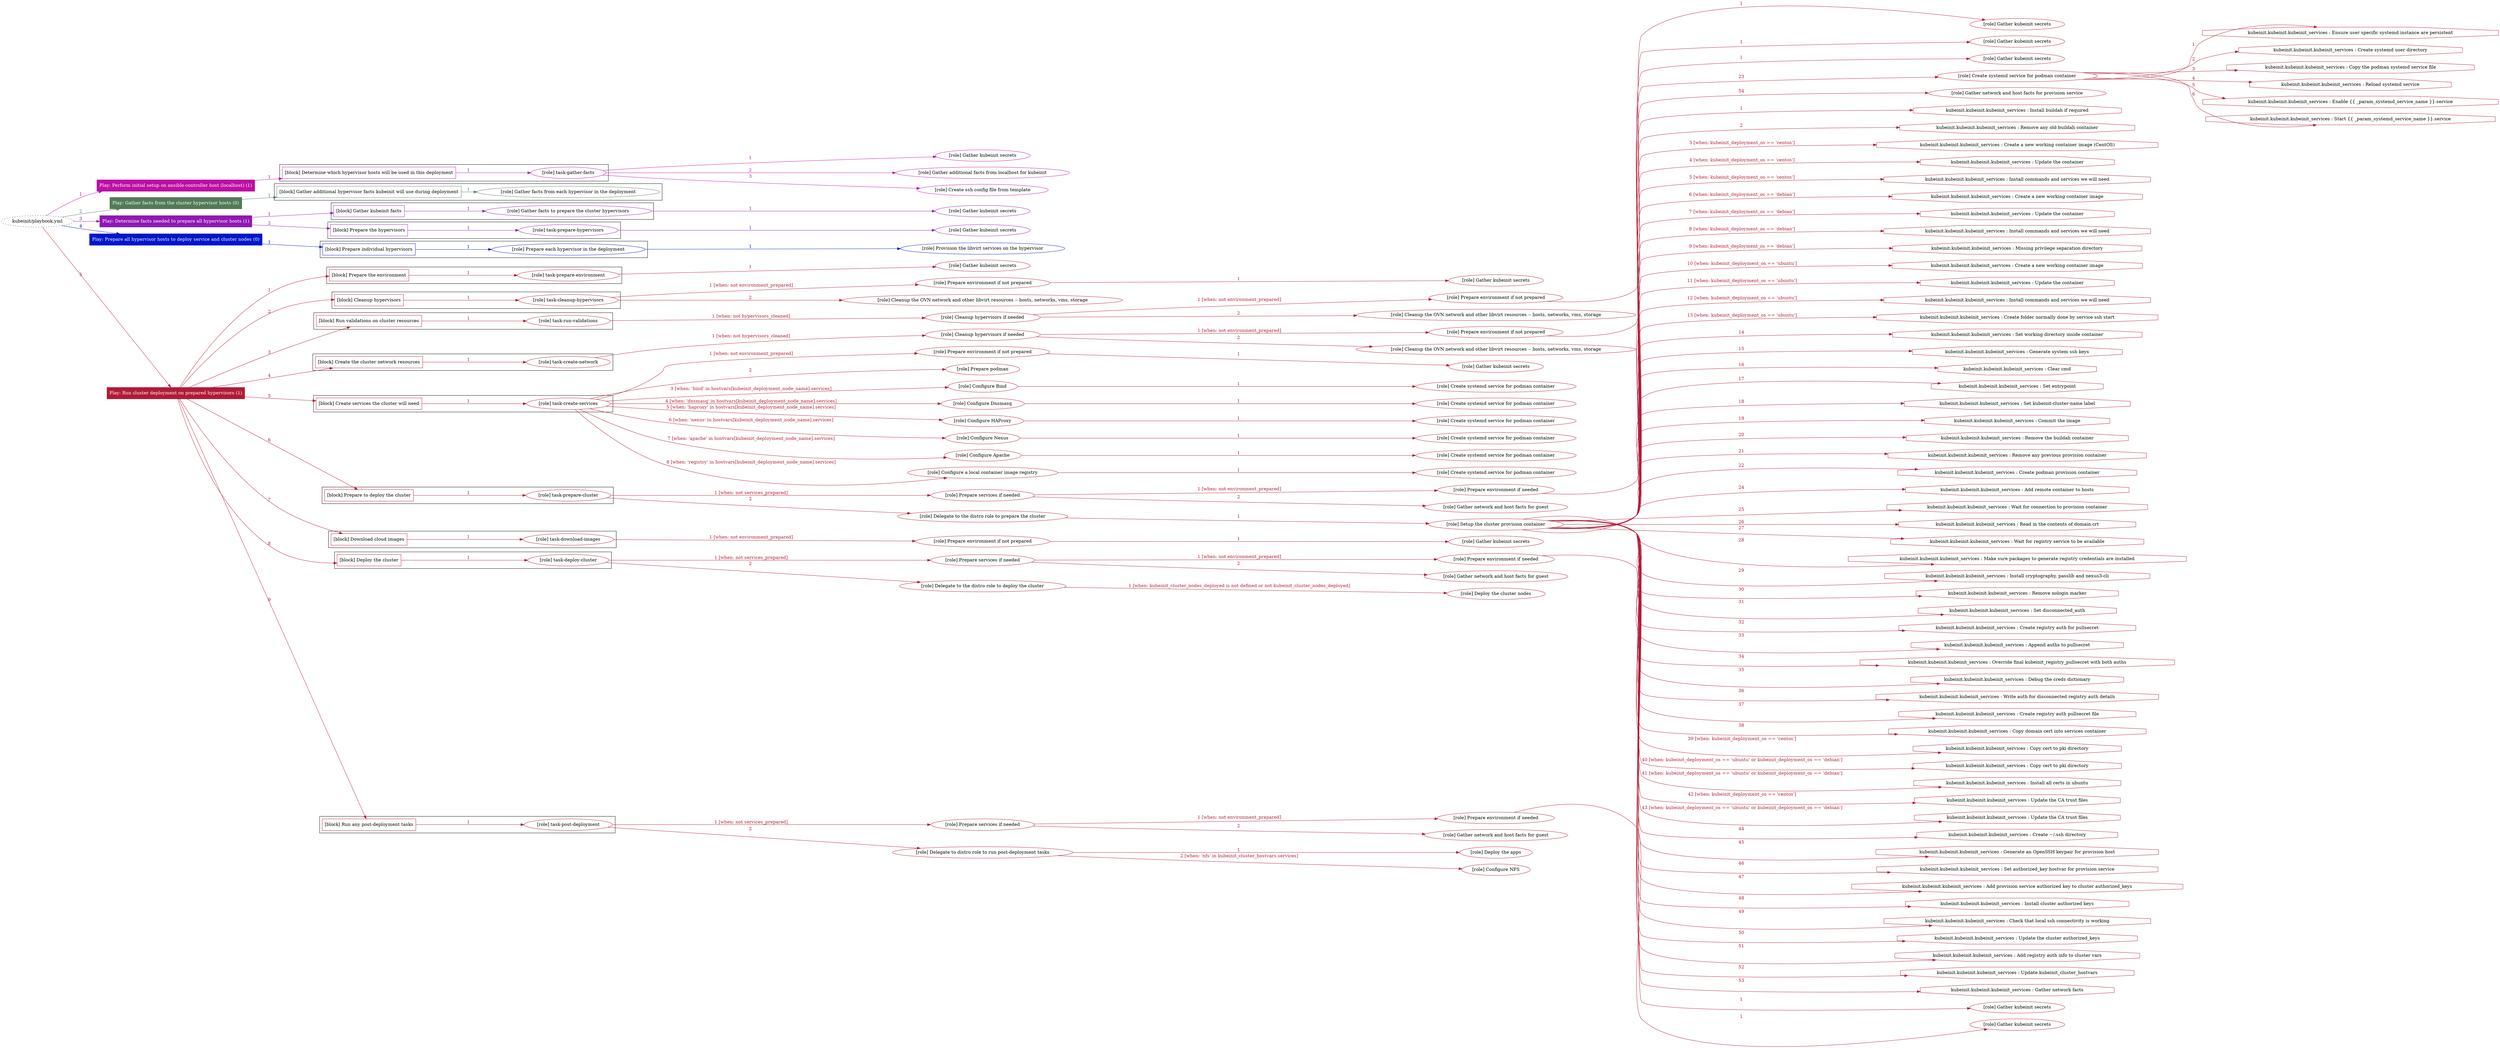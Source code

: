 digraph {
	graph [concentrate=true ordering=in rankdir=LR ratio=fill]
	edge [esep=5 sep=10]
	"kubeinit/playbook.yml" [URL="/home/runner/work/kubeinit/kubeinit/kubeinit/playbook.yml" id=playbook_fe0b80a5 style=dotted]
	play_1ae09f76 [label="Play: Perform initial setup on ansible-controller host (localhost) (1)" URL="/home/runner/work/kubeinit/kubeinit/kubeinit/playbook.yml" color="#bd0fa4" fontcolor="#ffffff" id=play_1ae09f76 shape=box style=filled tooltip=localhost]
	"kubeinit/playbook.yml" -> play_1ae09f76 [label="1 " color="#bd0fa4" fontcolor="#bd0fa4" id=edge_8a560252 labeltooltip="1 " tooltip="1 "]
	subgraph "Gather kubeinit secrets" {
		role_2b20a130 [label="[role] Gather kubeinit secrets" URL="/home/runner/.ansible/collections/ansible_collections/kubeinit/kubeinit/roles/kubeinit_prepare/tasks/build_hypervisors_group.yml" color="#bd0fa4" id=role_2b20a130 tooltip="Gather kubeinit secrets"]
	}
	subgraph "Gather additional facts from localhost for kubeinit" {
		role_f285223f [label="[role] Gather additional facts from localhost for kubeinit" URL="/home/runner/.ansible/collections/ansible_collections/kubeinit/kubeinit/roles/kubeinit_prepare/tasks/build_hypervisors_group.yml" color="#bd0fa4" id=role_f285223f tooltip="Gather additional facts from localhost for kubeinit"]
	}
	subgraph "Create ssh config file from template" {
		role_db85d2b5 [label="[role] Create ssh config file from template" URL="/home/runner/.ansible/collections/ansible_collections/kubeinit/kubeinit/roles/kubeinit_prepare/tasks/build_hypervisors_group.yml" color="#bd0fa4" id=role_db85d2b5 tooltip="Create ssh config file from template"]
	}
	subgraph "task-gather-facts" {
		role_eb6083ff [label="[role] task-gather-facts" URL="/home/runner/work/kubeinit/kubeinit/kubeinit/playbook.yml" color="#bd0fa4" id=role_eb6083ff tooltip="task-gather-facts"]
		role_eb6083ff -> role_2b20a130 [label="1 " color="#bd0fa4" fontcolor="#bd0fa4" id=edge_3d226538 labeltooltip="1 " tooltip="1 "]
		role_eb6083ff -> role_f285223f [label="2 " color="#bd0fa4" fontcolor="#bd0fa4" id=edge_26528eae labeltooltip="2 " tooltip="2 "]
		role_eb6083ff -> role_db85d2b5 [label="3 " color="#bd0fa4" fontcolor="#bd0fa4" id=edge_5e81945a labeltooltip="3 " tooltip="3 "]
	}
	subgraph "Play: Perform initial setup on ansible-controller host (localhost) (1)" {
		play_1ae09f76 -> block_9ebdee43 [label=1 color="#bd0fa4" fontcolor="#bd0fa4" id=edge_26e3d6cd labeltooltip=1 tooltip=1]
		subgraph cluster_block_9ebdee43 {
			block_9ebdee43 [label="[block] Determine which hypervisor hosts will be used in this deployment" URL="/home/runner/work/kubeinit/kubeinit/kubeinit/playbook.yml" color="#bd0fa4" id=block_9ebdee43 labeltooltip="Determine which hypervisor hosts will be used in this deployment" shape=box tooltip="Determine which hypervisor hosts will be used in this deployment"]
			block_9ebdee43 -> role_eb6083ff [label="1 " color="#bd0fa4" fontcolor="#bd0fa4" id=edge_ec672f53 labeltooltip="1 " tooltip="1 "]
		}
	}
	play_9b2a5897 [label="Play: Gather facts from the cluster hypervisor hosts (0)" URL="/home/runner/work/kubeinit/kubeinit/kubeinit/playbook.yml" color="#517b56" fontcolor="#ffffff" id=play_9b2a5897 shape=box style=filled tooltip="Play: Gather facts from the cluster hypervisor hosts (0)"]
	"kubeinit/playbook.yml" -> play_9b2a5897 [label="2 " color="#517b56" fontcolor="#517b56" id=edge_2fcb02be labeltooltip="2 " tooltip="2 "]
	subgraph "Gather facts from each hypervisor in the deployment" {
		role_5be4c7de [label="[role] Gather facts from each hypervisor in the deployment" URL="/home/runner/work/kubeinit/kubeinit/kubeinit/playbook.yml" color="#517b56" id=role_5be4c7de tooltip="Gather facts from each hypervisor in the deployment"]
	}
	subgraph "Play: Gather facts from the cluster hypervisor hosts (0)" {
		play_9b2a5897 -> block_954a3ab2 [label=1 color="#517b56" fontcolor="#517b56" id=edge_c79394cb labeltooltip=1 tooltip=1]
		subgraph cluster_block_954a3ab2 {
			block_954a3ab2 [label="[block] Gather additional hypervisor facts kubeinit will use during deployment" URL="/home/runner/work/kubeinit/kubeinit/kubeinit/playbook.yml" color="#517b56" id=block_954a3ab2 labeltooltip="Gather additional hypervisor facts kubeinit will use during deployment" shape=box tooltip="Gather additional hypervisor facts kubeinit will use during deployment"]
			block_954a3ab2 -> role_5be4c7de [label="1 " color="#517b56" fontcolor="#517b56" id=edge_b9e7279b labeltooltip="1 " tooltip="1 "]
		}
	}
	play_c64e85ef [label="Play: Determine facts needed to prepare all hypervisor hosts (1)" URL="/home/runner/work/kubeinit/kubeinit/kubeinit/playbook.yml" color="#9018b4" fontcolor="#ffffff" id=play_c64e85ef shape=box style=filled tooltip=localhost]
	"kubeinit/playbook.yml" -> play_c64e85ef [label="3 " color="#9018b4" fontcolor="#9018b4" id=edge_fa66c18a labeltooltip="3 " tooltip="3 "]
	subgraph "Gather kubeinit secrets" {
		role_e16860a9 [label="[role] Gather kubeinit secrets" URL="/home/runner/.ansible/collections/ansible_collections/kubeinit/kubeinit/roles/kubeinit_prepare/tasks/gather_kubeinit_facts.yml" color="#9018b4" id=role_e16860a9 tooltip="Gather kubeinit secrets"]
	}
	subgraph "Gather facts to prepare the cluster hypervisors" {
		role_32c31b19 [label="[role] Gather facts to prepare the cluster hypervisors" URL="/home/runner/work/kubeinit/kubeinit/kubeinit/playbook.yml" color="#9018b4" id=role_32c31b19 tooltip="Gather facts to prepare the cluster hypervisors"]
		role_32c31b19 -> role_e16860a9 [label="1 " color="#9018b4" fontcolor="#9018b4" id=edge_efae6956 labeltooltip="1 " tooltip="1 "]
	}
	subgraph "Gather kubeinit secrets" {
		role_a71957e3 [label="[role] Gather kubeinit secrets" URL="/home/runner/.ansible/collections/ansible_collections/kubeinit/kubeinit/roles/kubeinit_prepare/tasks/gather_kubeinit_facts.yml" color="#9018b4" id=role_a71957e3 tooltip="Gather kubeinit secrets"]
	}
	subgraph "task-prepare-hypervisors" {
		role_8073f04b [label="[role] task-prepare-hypervisors" URL="/home/runner/work/kubeinit/kubeinit/kubeinit/playbook.yml" color="#9018b4" id=role_8073f04b tooltip="task-prepare-hypervisors"]
		role_8073f04b -> role_a71957e3 [label="1 " color="#9018b4" fontcolor="#9018b4" id=edge_0bc5440c labeltooltip="1 " tooltip="1 "]
	}
	subgraph "Play: Determine facts needed to prepare all hypervisor hosts (1)" {
		play_c64e85ef -> block_ed3dd6f7 [label=1 color="#9018b4" fontcolor="#9018b4" id=edge_38011392 labeltooltip=1 tooltip=1]
		subgraph cluster_block_ed3dd6f7 {
			block_ed3dd6f7 [label="[block] Gather kubeinit facts" URL="/home/runner/work/kubeinit/kubeinit/kubeinit/playbook.yml" color="#9018b4" id=block_ed3dd6f7 labeltooltip="Gather kubeinit facts" shape=box tooltip="Gather kubeinit facts"]
			block_ed3dd6f7 -> role_32c31b19 [label="1 " color="#9018b4" fontcolor="#9018b4" id=edge_aa70a881 labeltooltip="1 " tooltip="1 "]
		}
		play_c64e85ef -> block_bb1f038b [label=2 color="#9018b4" fontcolor="#9018b4" id=edge_37263736 labeltooltip=2 tooltip=2]
		subgraph cluster_block_bb1f038b {
			block_bb1f038b [label="[block] Prepare the hypervisors" URL="/home/runner/work/kubeinit/kubeinit/kubeinit/playbook.yml" color="#9018b4" id=block_bb1f038b labeltooltip="Prepare the hypervisors" shape=box tooltip="Prepare the hypervisors"]
			block_bb1f038b -> role_8073f04b [label="1 " color="#9018b4" fontcolor="#9018b4" id=edge_b10720b9 labeltooltip="1 " tooltip="1 "]
		}
	}
	play_a1cb02c9 [label="Play: Prepare all hypervisor hosts to deploy service and cluster nodes (0)" URL="/home/runner/work/kubeinit/kubeinit/kubeinit/playbook.yml" color="#0116cb" fontcolor="#ffffff" id=play_a1cb02c9 shape=box style=filled tooltip="Play: Prepare all hypervisor hosts to deploy service and cluster nodes (0)"]
	"kubeinit/playbook.yml" -> play_a1cb02c9 [label="4 " color="#0116cb" fontcolor="#0116cb" id=edge_4f0259a7 labeltooltip="4 " tooltip="4 "]
	subgraph "Provision the libvirt services on the hypervisor" {
		role_7df79884 [label="[role] Provision the libvirt services on the hypervisor" URL="/home/runner/.ansible/collections/ansible_collections/kubeinit/kubeinit/roles/kubeinit_prepare/tasks/prepare_hypervisor.yml" color="#0116cb" id=role_7df79884 tooltip="Provision the libvirt services on the hypervisor"]
	}
	subgraph "Prepare each hypervisor in the deployment" {
		role_a086b8ab [label="[role] Prepare each hypervisor in the deployment" URL="/home/runner/work/kubeinit/kubeinit/kubeinit/playbook.yml" color="#0116cb" id=role_a086b8ab tooltip="Prepare each hypervisor in the deployment"]
		role_a086b8ab -> role_7df79884 [label="1 " color="#0116cb" fontcolor="#0116cb" id=edge_f1c2308c labeltooltip="1 " tooltip="1 "]
	}
	subgraph "Play: Prepare all hypervisor hosts to deploy service and cluster nodes (0)" {
		play_a1cb02c9 -> block_44186632 [label=1 color="#0116cb" fontcolor="#0116cb" id=edge_bcb7d686 labeltooltip=1 tooltip=1]
		subgraph cluster_block_44186632 {
			block_44186632 [label="[block] Prepare individual hypervisors" URL="/home/runner/work/kubeinit/kubeinit/kubeinit/playbook.yml" color="#0116cb" id=block_44186632 labeltooltip="Prepare individual hypervisors" shape=box tooltip="Prepare individual hypervisors"]
			block_44186632 -> role_a086b8ab [label="1 " color="#0116cb" fontcolor="#0116cb" id=edge_add13d12 labeltooltip="1 " tooltip="1 "]
		}
	}
	play_8e6d1418 [label="Play: Run cluster deployment on prepared hypervisors (1)" URL="/home/runner/work/kubeinit/kubeinit/kubeinit/playbook.yml" color="#b11b36" fontcolor="#ffffff" id=play_8e6d1418 shape=box style=filled tooltip=localhost]
	"kubeinit/playbook.yml" -> play_8e6d1418 [label="5 " color="#b11b36" fontcolor="#b11b36" id=edge_b9650063 labeltooltip="5 " tooltip="5 "]
	subgraph "Gather kubeinit secrets" {
		role_f7e85c67 [label="[role] Gather kubeinit secrets" URL="/home/runner/.ansible/collections/ansible_collections/kubeinit/kubeinit/roles/kubeinit_prepare/tasks/gather_kubeinit_facts.yml" color="#b11b36" id=role_f7e85c67 tooltip="Gather kubeinit secrets"]
	}
	subgraph "task-prepare-environment" {
		role_0567c8c8 [label="[role] task-prepare-environment" URL="/home/runner/work/kubeinit/kubeinit/kubeinit/playbook.yml" color="#b11b36" id=role_0567c8c8 tooltip="task-prepare-environment"]
		role_0567c8c8 -> role_f7e85c67 [label="1 " color="#b11b36" fontcolor="#b11b36" id=edge_ee994e7a labeltooltip="1 " tooltip="1 "]
	}
	subgraph "Gather kubeinit secrets" {
		role_261ec949 [label="[role] Gather kubeinit secrets" URL="/home/runner/.ansible/collections/ansible_collections/kubeinit/kubeinit/roles/kubeinit_prepare/tasks/gather_kubeinit_facts.yml" color="#b11b36" id=role_261ec949 tooltip="Gather kubeinit secrets"]
	}
	subgraph "Prepare environment if not prepared" {
		role_731e6a60 [label="[role] Prepare environment if not prepared" URL="/home/runner/.ansible/collections/ansible_collections/kubeinit/kubeinit/roles/kubeinit_prepare/tasks/cleanup_hypervisors.yml" color="#b11b36" id=role_731e6a60 tooltip="Prepare environment if not prepared"]
		role_731e6a60 -> role_261ec949 [label="1 " color="#b11b36" fontcolor="#b11b36" id=edge_9ccd0cc1 labeltooltip="1 " tooltip="1 "]
	}
	subgraph "Cleanup the OVN network and other libvirt resources -- hosts, networks, vms, storage" {
		role_afd0943c [label="[role] Cleanup the OVN network and other libvirt resources -- hosts, networks, vms, storage" URL="/home/runner/.ansible/collections/ansible_collections/kubeinit/kubeinit/roles/kubeinit_prepare/tasks/cleanup_hypervisors.yml" color="#b11b36" id=role_afd0943c tooltip="Cleanup the OVN network and other libvirt resources -- hosts, networks, vms, storage"]
	}
	subgraph "task-cleanup-hypervisors" {
		role_f7bfc0f7 [label="[role] task-cleanup-hypervisors" URL="/home/runner/work/kubeinit/kubeinit/kubeinit/playbook.yml" color="#b11b36" id=role_f7bfc0f7 tooltip="task-cleanup-hypervisors"]
		role_f7bfc0f7 -> role_731e6a60 [label="1 [when: not environment_prepared]" color="#b11b36" fontcolor="#b11b36" id=edge_4569af40 labeltooltip="1 [when: not environment_prepared]" tooltip="1 [when: not environment_prepared]"]
		role_f7bfc0f7 -> role_afd0943c [label="2 " color="#b11b36" fontcolor="#b11b36" id=edge_a187aaa4 labeltooltip="2 " tooltip="2 "]
	}
	subgraph "Gather kubeinit secrets" {
		role_902ea554 [label="[role] Gather kubeinit secrets" URL="/home/runner/.ansible/collections/ansible_collections/kubeinit/kubeinit/roles/kubeinit_prepare/tasks/gather_kubeinit_facts.yml" color="#b11b36" id=role_902ea554 tooltip="Gather kubeinit secrets"]
	}
	subgraph "Prepare environment if not prepared" {
		role_ecd9634d [label="[role] Prepare environment if not prepared" URL="/home/runner/.ansible/collections/ansible_collections/kubeinit/kubeinit/roles/kubeinit_prepare/tasks/cleanup_hypervisors.yml" color="#b11b36" id=role_ecd9634d tooltip="Prepare environment if not prepared"]
		role_ecd9634d -> role_902ea554 [label="1 " color="#b11b36" fontcolor="#b11b36" id=edge_7e062305 labeltooltip="1 " tooltip="1 "]
	}
	subgraph "Cleanup the OVN network and other libvirt resources -- hosts, networks, vms, storage" {
		role_754aca78 [label="[role] Cleanup the OVN network and other libvirt resources -- hosts, networks, vms, storage" URL="/home/runner/.ansible/collections/ansible_collections/kubeinit/kubeinit/roles/kubeinit_prepare/tasks/cleanup_hypervisors.yml" color="#b11b36" id=role_754aca78 tooltip="Cleanup the OVN network and other libvirt resources -- hosts, networks, vms, storage"]
	}
	subgraph "Cleanup hypervisors if needed" {
		role_6648c974 [label="[role] Cleanup hypervisors if needed" URL="/home/runner/.ansible/collections/ansible_collections/kubeinit/kubeinit/roles/kubeinit_validations/tasks/main.yml" color="#b11b36" id=role_6648c974 tooltip="Cleanup hypervisors if needed"]
		role_6648c974 -> role_ecd9634d [label="1 [when: not environment_prepared]" color="#b11b36" fontcolor="#b11b36" id=edge_b0bd33ed labeltooltip="1 [when: not environment_prepared]" tooltip="1 [when: not environment_prepared]"]
		role_6648c974 -> role_754aca78 [label="2 " color="#b11b36" fontcolor="#b11b36" id=edge_4e35223b labeltooltip="2 " tooltip="2 "]
	}
	subgraph "task-run-validations" {
		role_eeb1484e [label="[role] task-run-validations" URL="/home/runner/work/kubeinit/kubeinit/kubeinit/playbook.yml" color="#b11b36" id=role_eeb1484e tooltip="task-run-validations"]
		role_eeb1484e -> role_6648c974 [label="1 [when: not hypervisors_cleaned]" color="#b11b36" fontcolor="#b11b36" id=edge_a963fb65 labeltooltip="1 [when: not hypervisors_cleaned]" tooltip="1 [when: not hypervisors_cleaned]"]
	}
	subgraph "Gather kubeinit secrets" {
		role_72331fbc [label="[role] Gather kubeinit secrets" URL="/home/runner/.ansible/collections/ansible_collections/kubeinit/kubeinit/roles/kubeinit_prepare/tasks/gather_kubeinit_facts.yml" color="#b11b36" id=role_72331fbc tooltip="Gather kubeinit secrets"]
	}
	subgraph "Prepare environment if not prepared" {
		role_0722221b [label="[role] Prepare environment if not prepared" URL="/home/runner/.ansible/collections/ansible_collections/kubeinit/kubeinit/roles/kubeinit_prepare/tasks/cleanup_hypervisors.yml" color="#b11b36" id=role_0722221b tooltip="Prepare environment if not prepared"]
		role_0722221b -> role_72331fbc [label="1 " color="#b11b36" fontcolor="#b11b36" id=edge_2e582724 labeltooltip="1 " tooltip="1 "]
	}
	subgraph "Cleanup the OVN network and other libvirt resources -- hosts, networks, vms, storage" {
		role_df24014c [label="[role] Cleanup the OVN network and other libvirt resources -- hosts, networks, vms, storage" URL="/home/runner/.ansible/collections/ansible_collections/kubeinit/kubeinit/roles/kubeinit_prepare/tasks/cleanup_hypervisors.yml" color="#b11b36" id=role_df24014c tooltip="Cleanup the OVN network and other libvirt resources -- hosts, networks, vms, storage"]
	}
	subgraph "Cleanup hypervisors if needed" {
		role_47669932 [label="[role] Cleanup hypervisors if needed" URL="/home/runner/.ansible/collections/ansible_collections/kubeinit/kubeinit/roles/kubeinit_libvirt/tasks/create_network.yml" color="#b11b36" id=role_47669932 tooltip="Cleanup hypervisors if needed"]
		role_47669932 -> role_0722221b [label="1 [when: not environment_prepared]" color="#b11b36" fontcolor="#b11b36" id=edge_fade499b labeltooltip="1 [when: not environment_prepared]" tooltip="1 [when: not environment_prepared]"]
		role_47669932 -> role_df24014c [label="2 " color="#b11b36" fontcolor="#b11b36" id=edge_58234f05 labeltooltip="2 " tooltip="2 "]
	}
	subgraph "task-create-network" {
		role_fa9c93a8 [label="[role] task-create-network" URL="/home/runner/work/kubeinit/kubeinit/kubeinit/playbook.yml" color="#b11b36" id=role_fa9c93a8 tooltip="task-create-network"]
		role_fa9c93a8 -> role_47669932 [label="1 [when: not hypervisors_cleaned]" color="#b11b36" fontcolor="#b11b36" id=edge_4dec21ca labeltooltip="1 [when: not hypervisors_cleaned]" tooltip="1 [when: not hypervisors_cleaned]"]
	}
	subgraph "Gather kubeinit secrets" {
		role_ebf92d02 [label="[role] Gather kubeinit secrets" URL="/home/runner/.ansible/collections/ansible_collections/kubeinit/kubeinit/roles/kubeinit_prepare/tasks/gather_kubeinit_facts.yml" color="#b11b36" id=role_ebf92d02 tooltip="Gather kubeinit secrets"]
	}
	subgraph "Prepare environment if not prepared" {
		role_c7d30614 [label="[role] Prepare environment if not prepared" URL="/home/runner/.ansible/collections/ansible_collections/kubeinit/kubeinit/roles/kubeinit_services/tasks/main.yml" color="#b11b36" id=role_c7d30614 tooltip="Prepare environment if not prepared"]
		role_c7d30614 -> role_ebf92d02 [label="1 " color="#b11b36" fontcolor="#b11b36" id=edge_c0d2a9bc labeltooltip="1 " tooltip="1 "]
	}
	subgraph "Prepare podman" {
		role_29386e2d [label="[role] Prepare podman" URL="/home/runner/.ansible/collections/ansible_collections/kubeinit/kubeinit/roles/kubeinit_services/tasks/00_create_service_pod.yml" color="#b11b36" id=role_29386e2d tooltip="Prepare podman"]
	}
	subgraph "Create systemd service for podman container" {
		role_63d8c984 [label="[role] Create systemd service for podman container" URL="/home/runner/.ansible/collections/ansible_collections/kubeinit/kubeinit/roles/kubeinit_bind/tasks/main.yml" color="#b11b36" id=role_63d8c984 tooltip="Create systemd service for podman container"]
	}
	subgraph "Configure Bind" {
		role_36332ac6 [label="[role] Configure Bind" URL="/home/runner/.ansible/collections/ansible_collections/kubeinit/kubeinit/roles/kubeinit_services/tasks/start_services_containers.yml" color="#b11b36" id=role_36332ac6 tooltip="Configure Bind"]
		role_36332ac6 -> role_63d8c984 [label="1 " color="#b11b36" fontcolor="#b11b36" id=edge_df9395d4 labeltooltip="1 " tooltip="1 "]
	}
	subgraph "Create systemd service for podman container" {
		role_dbe28204 [label="[role] Create systemd service for podman container" URL="/home/runner/.ansible/collections/ansible_collections/kubeinit/kubeinit/roles/kubeinit_dnsmasq/tasks/main.yml" color="#b11b36" id=role_dbe28204 tooltip="Create systemd service for podman container"]
	}
	subgraph "Configure Dnsmasq" {
		role_5114557e [label="[role] Configure Dnsmasq" URL="/home/runner/.ansible/collections/ansible_collections/kubeinit/kubeinit/roles/kubeinit_services/tasks/start_services_containers.yml" color="#b11b36" id=role_5114557e tooltip="Configure Dnsmasq"]
		role_5114557e -> role_dbe28204 [label="1 " color="#b11b36" fontcolor="#b11b36" id=edge_fb2c043e labeltooltip="1 " tooltip="1 "]
	}
	subgraph "Create systemd service for podman container" {
		role_30b8430c [label="[role] Create systemd service for podman container" URL="/home/runner/.ansible/collections/ansible_collections/kubeinit/kubeinit/roles/kubeinit_haproxy/tasks/main.yml" color="#b11b36" id=role_30b8430c tooltip="Create systemd service for podman container"]
	}
	subgraph "Configure HAProxy" {
		role_160ae453 [label="[role] Configure HAProxy" URL="/home/runner/.ansible/collections/ansible_collections/kubeinit/kubeinit/roles/kubeinit_services/tasks/start_services_containers.yml" color="#b11b36" id=role_160ae453 tooltip="Configure HAProxy"]
		role_160ae453 -> role_30b8430c [label="1 " color="#b11b36" fontcolor="#b11b36" id=edge_0f59bdf5 labeltooltip="1 " tooltip="1 "]
	}
	subgraph "Create systemd service for podman container" {
		role_e976dee0 [label="[role] Create systemd service for podman container" URL="/home/runner/.ansible/collections/ansible_collections/kubeinit/kubeinit/roles/kubeinit_nexus/tasks/main.yml" color="#b11b36" id=role_e976dee0 tooltip="Create systemd service for podman container"]
	}
	subgraph "Configure Nexus" {
		role_1132b8b3 [label="[role] Configure Nexus" URL="/home/runner/.ansible/collections/ansible_collections/kubeinit/kubeinit/roles/kubeinit_services/tasks/start_services_containers.yml" color="#b11b36" id=role_1132b8b3 tooltip="Configure Nexus"]
		role_1132b8b3 -> role_e976dee0 [label="1 " color="#b11b36" fontcolor="#b11b36" id=edge_d699d885 labeltooltip="1 " tooltip="1 "]
	}
	subgraph "Create systemd service for podman container" {
		role_9b07bbad [label="[role] Create systemd service for podman container" URL="/home/runner/.ansible/collections/ansible_collections/kubeinit/kubeinit/roles/kubeinit_apache/tasks/main.yml" color="#b11b36" id=role_9b07bbad tooltip="Create systemd service for podman container"]
	}
	subgraph "Configure Apache" {
		role_27fb5134 [label="[role] Configure Apache" URL="/home/runner/.ansible/collections/ansible_collections/kubeinit/kubeinit/roles/kubeinit_services/tasks/start_services_containers.yml" color="#b11b36" id=role_27fb5134 tooltip="Configure Apache"]
		role_27fb5134 -> role_9b07bbad [label="1 " color="#b11b36" fontcolor="#b11b36" id=edge_008c0599 labeltooltip="1 " tooltip="1 "]
	}
	subgraph "Create systemd service for podman container" {
		role_d329390b [label="[role] Create systemd service for podman container" URL="/home/runner/.ansible/collections/ansible_collections/kubeinit/kubeinit/roles/kubeinit_registry/tasks/main.yml" color="#b11b36" id=role_d329390b tooltip="Create systemd service for podman container"]
	}
	subgraph "Configure a local container image registry" {
		role_b39de7d2 [label="[role] Configure a local container image registry" URL="/home/runner/.ansible/collections/ansible_collections/kubeinit/kubeinit/roles/kubeinit_services/tasks/start_services_containers.yml" color="#b11b36" id=role_b39de7d2 tooltip="Configure a local container image registry"]
		role_b39de7d2 -> role_d329390b [label="1 " color="#b11b36" fontcolor="#b11b36" id=edge_ee9121d0 labeltooltip="1 " tooltip="1 "]
	}
	subgraph "task-create-services" {
		role_53b5492b [label="[role] task-create-services" URL="/home/runner/work/kubeinit/kubeinit/kubeinit/playbook.yml" color="#b11b36" id=role_53b5492b tooltip="task-create-services"]
		role_53b5492b -> role_c7d30614 [label="1 [when: not environment_prepared]" color="#b11b36" fontcolor="#b11b36" id=edge_e056e667 labeltooltip="1 [when: not environment_prepared]" tooltip="1 [when: not environment_prepared]"]
		role_53b5492b -> role_29386e2d [label="2 " color="#b11b36" fontcolor="#b11b36" id=edge_1a3c641b labeltooltip="2 " tooltip="2 "]
		role_53b5492b -> role_36332ac6 [label="3 [when: 'bind' in hostvars[kubeinit_deployment_node_name].services]" color="#b11b36" fontcolor="#b11b36" id=edge_565a31d1 labeltooltip="3 [when: 'bind' in hostvars[kubeinit_deployment_node_name].services]" tooltip="3 [when: 'bind' in hostvars[kubeinit_deployment_node_name].services]"]
		role_53b5492b -> role_5114557e [label="4 [when: 'dnsmasq' in hostvars[kubeinit_deployment_node_name].services]" color="#b11b36" fontcolor="#b11b36" id=edge_2a3333de labeltooltip="4 [when: 'dnsmasq' in hostvars[kubeinit_deployment_node_name].services]" tooltip="4 [when: 'dnsmasq' in hostvars[kubeinit_deployment_node_name].services]"]
		role_53b5492b -> role_160ae453 [label="5 [when: 'haproxy' in hostvars[kubeinit_deployment_node_name].services]" color="#b11b36" fontcolor="#b11b36" id=edge_db0f167a labeltooltip="5 [when: 'haproxy' in hostvars[kubeinit_deployment_node_name].services]" tooltip="5 [when: 'haproxy' in hostvars[kubeinit_deployment_node_name].services]"]
		role_53b5492b -> role_1132b8b3 [label="6 [when: 'nexus' in hostvars[kubeinit_deployment_node_name].services]" color="#b11b36" fontcolor="#b11b36" id=edge_4e4296f4 labeltooltip="6 [when: 'nexus' in hostvars[kubeinit_deployment_node_name].services]" tooltip="6 [when: 'nexus' in hostvars[kubeinit_deployment_node_name].services]"]
		role_53b5492b -> role_27fb5134 [label="7 [when: 'apache' in hostvars[kubeinit_deployment_node_name].services]" color="#b11b36" fontcolor="#b11b36" id=edge_1d800210 labeltooltip="7 [when: 'apache' in hostvars[kubeinit_deployment_node_name].services]" tooltip="7 [when: 'apache' in hostvars[kubeinit_deployment_node_name].services]"]
		role_53b5492b -> role_b39de7d2 [label="8 [when: 'registry' in hostvars[kubeinit_deployment_node_name].services]" color="#b11b36" fontcolor="#b11b36" id=edge_b8cd6622 labeltooltip="8 [when: 'registry' in hostvars[kubeinit_deployment_node_name].services]" tooltip="8 [when: 'registry' in hostvars[kubeinit_deployment_node_name].services]"]
	}
	subgraph "Gather kubeinit secrets" {
		role_2c86130b [label="[role] Gather kubeinit secrets" URL="/home/runner/.ansible/collections/ansible_collections/kubeinit/kubeinit/roles/kubeinit_prepare/tasks/gather_kubeinit_facts.yml" color="#b11b36" id=role_2c86130b tooltip="Gather kubeinit secrets"]
	}
	subgraph "Prepare environment if needed" {
		role_ed06bfb8 [label="[role] Prepare environment if needed" URL="/home/runner/.ansible/collections/ansible_collections/kubeinit/kubeinit/roles/kubeinit_services/tasks/prepare_services.yml" color="#b11b36" id=role_ed06bfb8 tooltip="Prepare environment if needed"]
		role_ed06bfb8 -> role_2c86130b [label="1 " color="#b11b36" fontcolor="#b11b36" id=edge_da24880f labeltooltip="1 " tooltip="1 "]
	}
	subgraph "Gather network and host facts for guest" {
		role_242259a6 [label="[role] Gather network and host facts for guest" URL="/home/runner/.ansible/collections/ansible_collections/kubeinit/kubeinit/roles/kubeinit_services/tasks/prepare_services.yml" color="#b11b36" id=role_242259a6 tooltip="Gather network and host facts for guest"]
	}
	subgraph "Prepare services if needed" {
		role_af48df4f [label="[role] Prepare services if needed" URL="/home/runner/.ansible/collections/ansible_collections/kubeinit/kubeinit/roles/kubeinit_prepare/tasks/prepare_cluster.yml" color="#b11b36" id=role_af48df4f tooltip="Prepare services if needed"]
		role_af48df4f -> role_ed06bfb8 [label="1 [when: not environment_prepared]" color="#b11b36" fontcolor="#b11b36" id=edge_16f66ec6 labeltooltip="1 [when: not environment_prepared]" tooltip="1 [when: not environment_prepared]"]
		role_af48df4f -> role_242259a6 [label="2 " color="#b11b36" fontcolor="#b11b36" id=edge_cf677580 labeltooltip="2 " tooltip="2 "]
	}
	subgraph "Create systemd service for podman container" {
		role_d0cb0e38 [label="[role] Create systemd service for podman container" URL="/home/runner/.ansible/collections/ansible_collections/kubeinit/kubeinit/roles/kubeinit_services/tasks/create_provision_container.yml" color="#b11b36" id=role_d0cb0e38 tooltip="Create systemd service for podman container"]
		task_66281cfb [label="kubeinit.kubeinit.kubeinit_services : Ensure user specific systemd instance are persistent" URL="/home/runner/.ansible/collections/ansible_collections/kubeinit/kubeinit/roles/kubeinit_services/tasks/create_managed_service.yml" color="#b11b36" id=task_66281cfb shape=octagon tooltip="kubeinit.kubeinit.kubeinit_services : Ensure user specific systemd instance are persistent"]
		role_d0cb0e38 -> task_66281cfb [label="1 " color="#b11b36" fontcolor="#b11b36" id=edge_c1b1b2e0 labeltooltip="1 " tooltip="1 "]
		task_e2857fc9 [label="kubeinit.kubeinit.kubeinit_services : Create systemd user directory" URL="/home/runner/.ansible/collections/ansible_collections/kubeinit/kubeinit/roles/kubeinit_services/tasks/create_managed_service.yml" color="#b11b36" id=task_e2857fc9 shape=octagon tooltip="kubeinit.kubeinit.kubeinit_services : Create systemd user directory"]
		role_d0cb0e38 -> task_e2857fc9 [label="2 " color="#b11b36" fontcolor="#b11b36" id=edge_2716d462 labeltooltip="2 " tooltip="2 "]
		task_eead5d00 [label="kubeinit.kubeinit.kubeinit_services : Copy the podman systemd service file" URL="/home/runner/.ansible/collections/ansible_collections/kubeinit/kubeinit/roles/kubeinit_services/tasks/create_managed_service.yml" color="#b11b36" id=task_eead5d00 shape=octagon tooltip="kubeinit.kubeinit.kubeinit_services : Copy the podman systemd service file"]
		role_d0cb0e38 -> task_eead5d00 [label="3 " color="#b11b36" fontcolor="#b11b36" id=edge_7683a14b labeltooltip="3 " tooltip="3 "]
		task_7843c0ce [label="kubeinit.kubeinit.kubeinit_services : Reload systemd service" URL="/home/runner/.ansible/collections/ansible_collections/kubeinit/kubeinit/roles/kubeinit_services/tasks/create_managed_service.yml" color="#b11b36" id=task_7843c0ce shape=octagon tooltip="kubeinit.kubeinit.kubeinit_services : Reload systemd service"]
		role_d0cb0e38 -> task_7843c0ce [label="4 " color="#b11b36" fontcolor="#b11b36" id=edge_55d4cafb labeltooltip="4 " tooltip="4 "]
		task_232724ba [label="kubeinit.kubeinit.kubeinit_services : Enable {{ _param_systemd_service_name }}.service" URL="/home/runner/.ansible/collections/ansible_collections/kubeinit/kubeinit/roles/kubeinit_services/tasks/create_managed_service.yml" color="#b11b36" id=task_232724ba shape=octagon tooltip="kubeinit.kubeinit.kubeinit_services : Enable {{ _param_systemd_service_name }}.service"]
		role_d0cb0e38 -> task_232724ba [label="5 " color="#b11b36" fontcolor="#b11b36" id=edge_3d1815ca labeltooltip="5 " tooltip="5 "]
		task_354ba59c [label="kubeinit.kubeinit.kubeinit_services : Start {{ _param_systemd_service_name }}.service" URL="/home/runner/.ansible/collections/ansible_collections/kubeinit/kubeinit/roles/kubeinit_services/tasks/create_managed_service.yml" color="#b11b36" id=task_354ba59c shape=octagon tooltip="kubeinit.kubeinit.kubeinit_services : Start {{ _param_systemd_service_name }}.service"]
		role_d0cb0e38 -> task_354ba59c [label="6 " color="#b11b36" fontcolor="#b11b36" id=edge_56ff07c0 labeltooltip="6 " tooltip="6 "]
	}
	subgraph "Gather network and host facts for provision service" {
		role_10a81395 [label="[role] Gather network and host facts for provision service" URL="/home/runner/.ansible/collections/ansible_collections/kubeinit/kubeinit/roles/kubeinit_services/tasks/create_provision_container.yml" color="#b11b36" id=role_10a81395 tooltip="Gather network and host facts for provision service"]
	}
	subgraph "Setup the cluster provision container" {
		role_a212dac0 [label="[role] Setup the cluster provision container" URL="/home/runner/.ansible/collections/ansible_collections/kubeinit/kubeinit/roles/kubeinit_cdk/tasks/prepare_cluster.yml" color="#b11b36" id=role_a212dac0 tooltip="Setup the cluster provision container"]
		task_4066d552 [label="kubeinit.kubeinit.kubeinit_services : Install buildah if required" URL="/home/runner/.ansible/collections/ansible_collections/kubeinit/kubeinit/roles/kubeinit_services/tasks/create_provision_container.yml" color="#b11b36" id=task_4066d552 shape=octagon tooltip="kubeinit.kubeinit.kubeinit_services : Install buildah if required"]
		role_a212dac0 -> task_4066d552 [label="1 " color="#b11b36" fontcolor="#b11b36" id=edge_2b00cf0c labeltooltip="1 " tooltip="1 "]
		task_86bf847a [label="kubeinit.kubeinit.kubeinit_services : Remove any old buildah container" URL="/home/runner/.ansible/collections/ansible_collections/kubeinit/kubeinit/roles/kubeinit_services/tasks/create_provision_container.yml" color="#b11b36" id=task_86bf847a shape=octagon tooltip="kubeinit.kubeinit.kubeinit_services : Remove any old buildah container"]
		role_a212dac0 -> task_86bf847a [label="2 " color="#b11b36" fontcolor="#b11b36" id=edge_437a5244 labeltooltip="2 " tooltip="2 "]
		task_2033f17a [label="kubeinit.kubeinit.kubeinit_services : Create a new working container image (CentOS)" URL="/home/runner/.ansible/collections/ansible_collections/kubeinit/kubeinit/roles/kubeinit_services/tasks/create_provision_container.yml" color="#b11b36" id=task_2033f17a shape=octagon tooltip="kubeinit.kubeinit.kubeinit_services : Create a new working container image (CentOS)"]
		role_a212dac0 -> task_2033f17a [label="3 [when: kubeinit_deployment_os == 'centos']" color="#b11b36" fontcolor="#b11b36" id=edge_8aa08ea6 labeltooltip="3 [when: kubeinit_deployment_os == 'centos']" tooltip="3 [when: kubeinit_deployment_os == 'centos']"]
		task_1a8cf2c9 [label="kubeinit.kubeinit.kubeinit_services : Update the container" URL="/home/runner/.ansible/collections/ansible_collections/kubeinit/kubeinit/roles/kubeinit_services/tasks/create_provision_container.yml" color="#b11b36" id=task_1a8cf2c9 shape=octagon tooltip="kubeinit.kubeinit.kubeinit_services : Update the container"]
		role_a212dac0 -> task_1a8cf2c9 [label="4 [when: kubeinit_deployment_os == 'centos']" color="#b11b36" fontcolor="#b11b36" id=edge_519346a7 labeltooltip="4 [when: kubeinit_deployment_os == 'centos']" tooltip="4 [when: kubeinit_deployment_os == 'centos']"]
		task_643d7104 [label="kubeinit.kubeinit.kubeinit_services : Install commands and services we will need" URL="/home/runner/.ansible/collections/ansible_collections/kubeinit/kubeinit/roles/kubeinit_services/tasks/create_provision_container.yml" color="#b11b36" id=task_643d7104 shape=octagon tooltip="kubeinit.kubeinit.kubeinit_services : Install commands and services we will need"]
		role_a212dac0 -> task_643d7104 [label="5 [when: kubeinit_deployment_os == 'centos']" color="#b11b36" fontcolor="#b11b36" id=edge_2f256e63 labeltooltip="5 [when: kubeinit_deployment_os == 'centos']" tooltip="5 [when: kubeinit_deployment_os == 'centos']"]
		task_cfd28d4c [label="kubeinit.kubeinit.kubeinit_services : Create a new working container image" URL="/home/runner/.ansible/collections/ansible_collections/kubeinit/kubeinit/roles/kubeinit_services/tasks/create_provision_container.yml" color="#b11b36" id=task_cfd28d4c shape=octagon tooltip="kubeinit.kubeinit.kubeinit_services : Create a new working container image"]
		role_a212dac0 -> task_cfd28d4c [label="6 [when: kubeinit_deployment_os == 'debian']" color="#b11b36" fontcolor="#b11b36" id=edge_8144123d labeltooltip="6 [when: kubeinit_deployment_os == 'debian']" tooltip="6 [when: kubeinit_deployment_os == 'debian']"]
		task_c4dc3978 [label="kubeinit.kubeinit.kubeinit_services : Update the container" URL="/home/runner/.ansible/collections/ansible_collections/kubeinit/kubeinit/roles/kubeinit_services/tasks/create_provision_container.yml" color="#b11b36" id=task_c4dc3978 shape=octagon tooltip="kubeinit.kubeinit.kubeinit_services : Update the container"]
		role_a212dac0 -> task_c4dc3978 [label="7 [when: kubeinit_deployment_os == 'debian']" color="#b11b36" fontcolor="#b11b36" id=edge_fec512b5 labeltooltip="7 [when: kubeinit_deployment_os == 'debian']" tooltip="7 [when: kubeinit_deployment_os == 'debian']"]
		task_2b5dd188 [label="kubeinit.kubeinit.kubeinit_services : Install commands and services we will need" URL="/home/runner/.ansible/collections/ansible_collections/kubeinit/kubeinit/roles/kubeinit_services/tasks/create_provision_container.yml" color="#b11b36" id=task_2b5dd188 shape=octagon tooltip="kubeinit.kubeinit.kubeinit_services : Install commands and services we will need"]
		role_a212dac0 -> task_2b5dd188 [label="8 [when: kubeinit_deployment_os == 'debian']" color="#b11b36" fontcolor="#b11b36" id=edge_0e42f8b0 labeltooltip="8 [when: kubeinit_deployment_os == 'debian']" tooltip="8 [when: kubeinit_deployment_os == 'debian']"]
		task_1279f887 [label="kubeinit.kubeinit.kubeinit_services : Missing privilege separation directory" URL="/home/runner/.ansible/collections/ansible_collections/kubeinit/kubeinit/roles/kubeinit_services/tasks/create_provision_container.yml" color="#b11b36" id=task_1279f887 shape=octagon tooltip="kubeinit.kubeinit.kubeinit_services : Missing privilege separation directory"]
		role_a212dac0 -> task_1279f887 [label="9 [when: kubeinit_deployment_os == 'debian']" color="#b11b36" fontcolor="#b11b36" id=edge_da84a83f labeltooltip="9 [when: kubeinit_deployment_os == 'debian']" tooltip="9 [when: kubeinit_deployment_os == 'debian']"]
		task_de28a445 [label="kubeinit.kubeinit.kubeinit_services : Create a new working container image" URL="/home/runner/.ansible/collections/ansible_collections/kubeinit/kubeinit/roles/kubeinit_services/tasks/create_provision_container.yml" color="#b11b36" id=task_de28a445 shape=octagon tooltip="kubeinit.kubeinit.kubeinit_services : Create a new working container image"]
		role_a212dac0 -> task_de28a445 [label="10 [when: kubeinit_deployment_os == 'ubuntu']" color="#b11b36" fontcolor="#b11b36" id=edge_2bd8b6a7 labeltooltip="10 [when: kubeinit_deployment_os == 'ubuntu']" tooltip="10 [when: kubeinit_deployment_os == 'ubuntu']"]
		task_1c12ebf4 [label="kubeinit.kubeinit.kubeinit_services : Update the container" URL="/home/runner/.ansible/collections/ansible_collections/kubeinit/kubeinit/roles/kubeinit_services/tasks/create_provision_container.yml" color="#b11b36" id=task_1c12ebf4 shape=octagon tooltip="kubeinit.kubeinit.kubeinit_services : Update the container"]
		role_a212dac0 -> task_1c12ebf4 [label="11 [when: kubeinit_deployment_os == 'ubuntu']" color="#b11b36" fontcolor="#b11b36" id=edge_0ac358db labeltooltip="11 [when: kubeinit_deployment_os == 'ubuntu']" tooltip="11 [when: kubeinit_deployment_os == 'ubuntu']"]
		task_69689c53 [label="kubeinit.kubeinit.kubeinit_services : Install commands and services we will need" URL="/home/runner/.ansible/collections/ansible_collections/kubeinit/kubeinit/roles/kubeinit_services/tasks/create_provision_container.yml" color="#b11b36" id=task_69689c53 shape=octagon tooltip="kubeinit.kubeinit.kubeinit_services : Install commands and services we will need"]
		role_a212dac0 -> task_69689c53 [label="12 [when: kubeinit_deployment_os == 'ubuntu']" color="#b11b36" fontcolor="#b11b36" id=edge_125e7034 labeltooltip="12 [when: kubeinit_deployment_os == 'ubuntu']" tooltip="12 [when: kubeinit_deployment_os == 'ubuntu']"]
		task_f2f92547 [label="kubeinit.kubeinit.kubeinit_services : Create folder normally done by service ssh start" URL="/home/runner/.ansible/collections/ansible_collections/kubeinit/kubeinit/roles/kubeinit_services/tasks/create_provision_container.yml" color="#b11b36" id=task_f2f92547 shape=octagon tooltip="kubeinit.kubeinit.kubeinit_services : Create folder normally done by service ssh start"]
		role_a212dac0 -> task_f2f92547 [label="13 [when: kubeinit_deployment_os == 'ubuntu']" color="#b11b36" fontcolor="#b11b36" id=edge_47f90d2a labeltooltip="13 [when: kubeinit_deployment_os == 'ubuntu']" tooltip="13 [when: kubeinit_deployment_os == 'ubuntu']"]
		task_df4f2100 [label="kubeinit.kubeinit.kubeinit_services : Set working directory inside container" URL="/home/runner/.ansible/collections/ansible_collections/kubeinit/kubeinit/roles/kubeinit_services/tasks/create_provision_container.yml" color="#b11b36" id=task_df4f2100 shape=octagon tooltip="kubeinit.kubeinit.kubeinit_services : Set working directory inside container"]
		role_a212dac0 -> task_df4f2100 [label="14 " color="#b11b36" fontcolor="#b11b36" id=edge_4ef4d1b4 labeltooltip="14 " tooltip="14 "]
		task_359ff13f [label="kubeinit.kubeinit.kubeinit_services : Generate system ssh keys" URL="/home/runner/.ansible/collections/ansible_collections/kubeinit/kubeinit/roles/kubeinit_services/tasks/create_provision_container.yml" color="#b11b36" id=task_359ff13f shape=octagon tooltip="kubeinit.kubeinit.kubeinit_services : Generate system ssh keys"]
		role_a212dac0 -> task_359ff13f [label="15 " color="#b11b36" fontcolor="#b11b36" id=edge_80a4c1d4 labeltooltip="15 " tooltip="15 "]
		task_f32c974b [label="kubeinit.kubeinit.kubeinit_services : Clear cmd" URL="/home/runner/.ansible/collections/ansible_collections/kubeinit/kubeinit/roles/kubeinit_services/tasks/create_provision_container.yml" color="#b11b36" id=task_f32c974b shape=octagon tooltip="kubeinit.kubeinit.kubeinit_services : Clear cmd"]
		role_a212dac0 -> task_f32c974b [label="16 " color="#b11b36" fontcolor="#b11b36" id=edge_b2cd3187 labeltooltip="16 " tooltip="16 "]
		task_44971dc2 [label="kubeinit.kubeinit.kubeinit_services : Set entrypoint" URL="/home/runner/.ansible/collections/ansible_collections/kubeinit/kubeinit/roles/kubeinit_services/tasks/create_provision_container.yml" color="#b11b36" id=task_44971dc2 shape=octagon tooltip="kubeinit.kubeinit.kubeinit_services : Set entrypoint"]
		role_a212dac0 -> task_44971dc2 [label="17 " color="#b11b36" fontcolor="#b11b36" id=edge_1f8b89b4 labeltooltip="17 " tooltip="17 "]
		task_ecf87d84 [label="kubeinit.kubeinit.kubeinit_services : Set kubeinit-cluster-name label" URL="/home/runner/.ansible/collections/ansible_collections/kubeinit/kubeinit/roles/kubeinit_services/tasks/create_provision_container.yml" color="#b11b36" id=task_ecf87d84 shape=octagon tooltip="kubeinit.kubeinit.kubeinit_services : Set kubeinit-cluster-name label"]
		role_a212dac0 -> task_ecf87d84 [label="18 " color="#b11b36" fontcolor="#b11b36" id=edge_bdaa9722 labeltooltip="18 " tooltip="18 "]
		task_f6faea7a [label="kubeinit.kubeinit.kubeinit_services : Commit the image" URL="/home/runner/.ansible/collections/ansible_collections/kubeinit/kubeinit/roles/kubeinit_services/tasks/create_provision_container.yml" color="#b11b36" id=task_f6faea7a shape=octagon tooltip="kubeinit.kubeinit.kubeinit_services : Commit the image"]
		role_a212dac0 -> task_f6faea7a [label="19 " color="#b11b36" fontcolor="#b11b36" id=edge_8e0119de labeltooltip="19 " tooltip="19 "]
		task_ed3110ef [label="kubeinit.kubeinit.kubeinit_services : Remove the buildah container" URL="/home/runner/.ansible/collections/ansible_collections/kubeinit/kubeinit/roles/kubeinit_services/tasks/create_provision_container.yml" color="#b11b36" id=task_ed3110ef shape=octagon tooltip="kubeinit.kubeinit.kubeinit_services : Remove the buildah container"]
		role_a212dac0 -> task_ed3110ef [label="20 " color="#b11b36" fontcolor="#b11b36" id=edge_5a0faf55 labeltooltip="20 " tooltip="20 "]
		task_64dfc51f [label="kubeinit.kubeinit.kubeinit_services : Remove any previous provision container" URL="/home/runner/.ansible/collections/ansible_collections/kubeinit/kubeinit/roles/kubeinit_services/tasks/create_provision_container.yml" color="#b11b36" id=task_64dfc51f shape=octagon tooltip="kubeinit.kubeinit.kubeinit_services : Remove any previous provision container"]
		role_a212dac0 -> task_64dfc51f [label="21 " color="#b11b36" fontcolor="#b11b36" id=edge_2c86d0ed labeltooltip="21 " tooltip="21 "]
		task_7de7bc5d [label="kubeinit.kubeinit.kubeinit_services : Create podman provision container" URL="/home/runner/.ansible/collections/ansible_collections/kubeinit/kubeinit/roles/kubeinit_services/tasks/create_provision_container.yml" color="#b11b36" id=task_7de7bc5d shape=octagon tooltip="kubeinit.kubeinit.kubeinit_services : Create podman provision container"]
		role_a212dac0 -> task_7de7bc5d [label="22 " color="#b11b36" fontcolor="#b11b36" id=edge_449bffde labeltooltip="22 " tooltip="22 "]
		role_a212dac0 -> role_d0cb0e38 [label="23 " color="#b11b36" fontcolor="#b11b36" id=edge_c9c8a339 labeltooltip="23 " tooltip="23 "]
		task_b9395de6 [label="kubeinit.kubeinit.kubeinit_services : Add remote container to hosts" URL="/home/runner/.ansible/collections/ansible_collections/kubeinit/kubeinit/roles/kubeinit_services/tasks/create_provision_container.yml" color="#b11b36" id=task_b9395de6 shape=octagon tooltip="kubeinit.kubeinit.kubeinit_services : Add remote container to hosts"]
		role_a212dac0 -> task_b9395de6 [label="24 " color="#b11b36" fontcolor="#b11b36" id=edge_753626b1 labeltooltip="24 " tooltip="24 "]
		task_a69ed2cc [label="kubeinit.kubeinit.kubeinit_services : Wait for connection to provision container" URL="/home/runner/.ansible/collections/ansible_collections/kubeinit/kubeinit/roles/kubeinit_services/tasks/create_provision_container.yml" color="#b11b36" id=task_a69ed2cc shape=octagon tooltip="kubeinit.kubeinit.kubeinit_services : Wait for connection to provision container"]
		role_a212dac0 -> task_a69ed2cc [label="25 " color="#b11b36" fontcolor="#b11b36" id=edge_1913af98 labeltooltip="25 " tooltip="25 "]
		task_b2b169bc [label="kubeinit.kubeinit.kubeinit_services : Read in the contents of domain.crt" URL="/home/runner/.ansible/collections/ansible_collections/kubeinit/kubeinit/roles/kubeinit_services/tasks/create_provision_container.yml" color="#b11b36" id=task_b2b169bc shape=octagon tooltip="kubeinit.kubeinit.kubeinit_services : Read in the contents of domain.crt"]
		role_a212dac0 -> task_b2b169bc [label="26 " color="#b11b36" fontcolor="#b11b36" id=edge_a349315d labeltooltip="26 " tooltip="26 "]
		task_df3b5bdf [label="kubeinit.kubeinit.kubeinit_services : Wait for registry service to be available" URL="/home/runner/.ansible/collections/ansible_collections/kubeinit/kubeinit/roles/kubeinit_services/tasks/create_provision_container.yml" color="#b11b36" id=task_df3b5bdf shape=octagon tooltip="kubeinit.kubeinit.kubeinit_services : Wait for registry service to be available"]
		role_a212dac0 -> task_df3b5bdf [label="27 " color="#b11b36" fontcolor="#b11b36" id=edge_a4708ac1 labeltooltip="27 " tooltip="27 "]
		task_53f54a0d [label="kubeinit.kubeinit.kubeinit_services : Make sure packages to generate registry credentials are installed" URL="/home/runner/.ansible/collections/ansible_collections/kubeinit/kubeinit/roles/kubeinit_services/tasks/create_provision_container.yml" color="#b11b36" id=task_53f54a0d shape=octagon tooltip="kubeinit.kubeinit.kubeinit_services : Make sure packages to generate registry credentials are installed"]
		role_a212dac0 -> task_53f54a0d [label="28 " color="#b11b36" fontcolor="#b11b36" id=edge_1f26f702 labeltooltip="28 " tooltip="28 "]
		task_bf794d62 [label="kubeinit.kubeinit.kubeinit_services : Install cryptography, passlib and nexus3-cli" URL="/home/runner/.ansible/collections/ansible_collections/kubeinit/kubeinit/roles/kubeinit_services/tasks/create_provision_container.yml" color="#b11b36" id=task_bf794d62 shape=octagon tooltip="kubeinit.kubeinit.kubeinit_services : Install cryptography, passlib and nexus3-cli"]
		role_a212dac0 -> task_bf794d62 [label="29 " color="#b11b36" fontcolor="#b11b36" id=edge_06989c60 labeltooltip="29 " tooltip="29 "]
		task_ba0fc5c5 [label="kubeinit.kubeinit.kubeinit_services : Remove nologin marker" URL="/home/runner/.ansible/collections/ansible_collections/kubeinit/kubeinit/roles/kubeinit_services/tasks/create_provision_container.yml" color="#b11b36" id=task_ba0fc5c5 shape=octagon tooltip="kubeinit.kubeinit.kubeinit_services : Remove nologin marker"]
		role_a212dac0 -> task_ba0fc5c5 [label="30 " color="#b11b36" fontcolor="#b11b36" id=edge_cd6a5bc4 labeltooltip="30 " tooltip="30 "]
		task_a8d219c2 [label="kubeinit.kubeinit.kubeinit_services : Set disconnected_auth" URL="/home/runner/.ansible/collections/ansible_collections/kubeinit/kubeinit/roles/kubeinit_services/tasks/create_provision_container.yml" color="#b11b36" id=task_a8d219c2 shape=octagon tooltip="kubeinit.kubeinit.kubeinit_services : Set disconnected_auth"]
		role_a212dac0 -> task_a8d219c2 [label="31 " color="#b11b36" fontcolor="#b11b36" id=edge_d8beed7f labeltooltip="31 " tooltip="31 "]
		task_9a5b0be8 [label="kubeinit.kubeinit.kubeinit_services : Create registry auth for pullsecret" URL="/home/runner/.ansible/collections/ansible_collections/kubeinit/kubeinit/roles/kubeinit_services/tasks/create_provision_container.yml" color="#b11b36" id=task_9a5b0be8 shape=octagon tooltip="kubeinit.kubeinit.kubeinit_services : Create registry auth for pullsecret"]
		role_a212dac0 -> task_9a5b0be8 [label="32 " color="#b11b36" fontcolor="#b11b36" id=edge_3f3ff5f7 labeltooltip="32 " tooltip="32 "]
		task_b355a5da [label="kubeinit.kubeinit.kubeinit_services : Append auths to pullsecret" URL="/home/runner/.ansible/collections/ansible_collections/kubeinit/kubeinit/roles/kubeinit_services/tasks/create_provision_container.yml" color="#b11b36" id=task_b355a5da shape=octagon tooltip="kubeinit.kubeinit.kubeinit_services : Append auths to pullsecret"]
		role_a212dac0 -> task_b355a5da [label="33 " color="#b11b36" fontcolor="#b11b36" id=edge_5cba608a labeltooltip="33 " tooltip="33 "]
		task_c6f64991 [label="kubeinit.kubeinit.kubeinit_services : Override final kubeinit_registry_pullsecret with both auths" URL="/home/runner/.ansible/collections/ansible_collections/kubeinit/kubeinit/roles/kubeinit_services/tasks/create_provision_container.yml" color="#b11b36" id=task_c6f64991 shape=octagon tooltip="kubeinit.kubeinit.kubeinit_services : Override final kubeinit_registry_pullsecret with both auths"]
		role_a212dac0 -> task_c6f64991 [label="34 " color="#b11b36" fontcolor="#b11b36" id=edge_482ba63a labeltooltip="34 " tooltip="34 "]
		task_443231e7 [label="kubeinit.kubeinit.kubeinit_services : Debug the creds dictionary" URL="/home/runner/.ansible/collections/ansible_collections/kubeinit/kubeinit/roles/kubeinit_services/tasks/create_provision_container.yml" color="#b11b36" id=task_443231e7 shape=octagon tooltip="kubeinit.kubeinit.kubeinit_services : Debug the creds dictionary"]
		role_a212dac0 -> task_443231e7 [label="35 " color="#b11b36" fontcolor="#b11b36" id=edge_b1c5b30e labeltooltip="35 " tooltip="35 "]
		task_3ec63cc5 [label="kubeinit.kubeinit.kubeinit_services : Write auth for disconnected registry auth details" URL="/home/runner/.ansible/collections/ansible_collections/kubeinit/kubeinit/roles/kubeinit_services/tasks/create_provision_container.yml" color="#b11b36" id=task_3ec63cc5 shape=octagon tooltip="kubeinit.kubeinit.kubeinit_services : Write auth for disconnected registry auth details"]
		role_a212dac0 -> task_3ec63cc5 [label="36 " color="#b11b36" fontcolor="#b11b36" id=edge_38b8a8cc labeltooltip="36 " tooltip="36 "]
		task_b1b444dd [label="kubeinit.kubeinit.kubeinit_services : Create registry auth pullsecret file" URL="/home/runner/.ansible/collections/ansible_collections/kubeinit/kubeinit/roles/kubeinit_services/tasks/create_provision_container.yml" color="#b11b36" id=task_b1b444dd shape=octagon tooltip="kubeinit.kubeinit.kubeinit_services : Create registry auth pullsecret file"]
		role_a212dac0 -> task_b1b444dd [label="37 " color="#b11b36" fontcolor="#b11b36" id=edge_6f578e9c labeltooltip="37 " tooltip="37 "]
		task_555c79e7 [label="kubeinit.kubeinit.kubeinit_services : Copy domain cert into services container" URL="/home/runner/.ansible/collections/ansible_collections/kubeinit/kubeinit/roles/kubeinit_services/tasks/create_provision_container.yml" color="#b11b36" id=task_555c79e7 shape=octagon tooltip="kubeinit.kubeinit.kubeinit_services : Copy domain cert into services container"]
		role_a212dac0 -> task_555c79e7 [label="38 " color="#b11b36" fontcolor="#b11b36" id=edge_2b650036 labeltooltip="38 " tooltip="38 "]
		task_7ca358f7 [label="kubeinit.kubeinit.kubeinit_services : Copy cert to pki directory" URL="/home/runner/.ansible/collections/ansible_collections/kubeinit/kubeinit/roles/kubeinit_services/tasks/create_provision_container.yml" color="#b11b36" id=task_7ca358f7 shape=octagon tooltip="kubeinit.kubeinit.kubeinit_services : Copy cert to pki directory"]
		role_a212dac0 -> task_7ca358f7 [label="39 [when: kubeinit_deployment_os == 'centos']" color="#b11b36" fontcolor="#b11b36" id=edge_3275eb12 labeltooltip="39 [when: kubeinit_deployment_os == 'centos']" tooltip="39 [when: kubeinit_deployment_os == 'centos']"]
		task_ca3eedb1 [label="kubeinit.kubeinit.kubeinit_services : Copy cert to pki directory" URL="/home/runner/.ansible/collections/ansible_collections/kubeinit/kubeinit/roles/kubeinit_services/tasks/create_provision_container.yml" color="#b11b36" id=task_ca3eedb1 shape=octagon tooltip="kubeinit.kubeinit.kubeinit_services : Copy cert to pki directory"]
		role_a212dac0 -> task_ca3eedb1 [label="40 [when: kubeinit_deployment_os == 'ubuntu' or kubeinit_deployment_os == 'debian']" color="#b11b36" fontcolor="#b11b36" id=edge_14695d5e labeltooltip="40 [when: kubeinit_deployment_os == 'ubuntu' or kubeinit_deployment_os == 'debian']" tooltip="40 [when: kubeinit_deployment_os == 'ubuntu' or kubeinit_deployment_os == 'debian']"]
		task_ba1f557e [label="kubeinit.kubeinit.kubeinit_services : Install all certs in ubuntu" URL="/home/runner/.ansible/collections/ansible_collections/kubeinit/kubeinit/roles/kubeinit_services/tasks/create_provision_container.yml" color="#b11b36" id=task_ba1f557e shape=octagon tooltip="kubeinit.kubeinit.kubeinit_services : Install all certs in ubuntu"]
		role_a212dac0 -> task_ba1f557e [label="41 [when: kubeinit_deployment_os == 'ubuntu' or kubeinit_deployment_os == 'debian']" color="#b11b36" fontcolor="#b11b36" id=edge_f6f25821 labeltooltip="41 [when: kubeinit_deployment_os == 'ubuntu' or kubeinit_deployment_os == 'debian']" tooltip="41 [when: kubeinit_deployment_os == 'ubuntu' or kubeinit_deployment_os == 'debian']"]
		task_2183a778 [label="kubeinit.kubeinit.kubeinit_services : Update the CA trust files" URL="/home/runner/.ansible/collections/ansible_collections/kubeinit/kubeinit/roles/kubeinit_services/tasks/create_provision_container.yml" color="#b11b36" id=task_2183a778 shape=octagon tooltip="kubeinit.kubeinit.kubeinit_services : Update the CA trust files"]
		role_a212dac0 -> task_2183a778 [label="42 [when: kubeinit_deployment_os == 'centos']" color="#b11b36" fontcolor="#b11b36" id=edge_adf7f95d labeltooltip="42 [when: kubeinit_deployment_os == 'centos']" tooltip="42 [when: kubeinit_deployment_os == 'centos']"]
		task_2b4c0de9 [label="kubeinit.kubeinit.kubeinit_services : Update the CA trust files" URL="/home/runner/.ansible/collections/ansible_collections/kubeinit/kubeinit/roles/kubeinit_services/tasks/create_provision_container.yml" color="#b11b36" id=task_2b4c0de9 shape=octagon tooltip="kubeinit.kubeinit.kubeinit_services : Update the CA trust files"]
		role_a212dac0 -> task_2b4c0de9 [label="43 [when: kubeinit_deployment_os == 'ubuntu' or kubeinit_deployment_os == 'debian']" color="#b11b36" fontcolor="#b11b36" id=edge_7c58f21a labeltooltip="43 [when: kubeinit_deployment_os == 'ubuntu' or kubeinit_deployment_os == 'debian']" tooltip="43 [when: kubeinit_deployment_os == 'ubuntu' or kubeinit_deployment_os == 'debian']"]
		task_f2656497 [label="kubeinit.kubeinit.kubeinit_services : Create ~/.ssh directory" URL="/home/runner/.ansible/collections/ansible_collections/kubeinit/kubeinit/roles/kubeinit_services/tasks/create_provision_container.yml" color="#b11b36" id=task_f2656497 shape=octagon tooltip="kubeinit.kubeinit.kubeinit_services : Create ~/.ssh directory"]
		role_a212dac0 -> task_f2656497 [label="44 " color="#b11b36" fontcolor="#b11b36" id=edge_1405fdec labeltooltip="44 " tooltip="44 "]
		task_745283ea [label="kubeinit.kubeinit.kubeinit_services : Generate an OpenSSH keypair for provision host" URL="/home/runner/.ansible/collections/ansible_collections/kubeinit/kubeinit/roles/kubeinit_services/tasks/create_provision_container.yml" color="#b11b36" id=task_745283ea shape=octagon tooltip="kubeinit.kubeinit.kubeinit_services : Generate an OpenSSH keypair for provision host"]
		role_a212dac0 -> task_745283ea [label="45 " color="#b11b36" fontcolor="#b11b36" id=edge_61cfce2b labeltooltip="45 " tooltip="45 "]
		task_53fe636e [label="kubeinit.kubeinit.kubeinit_services : Set authorized_key hostvar for provision service" URL="/home/runner/.ansible/collections/ansible_collections/kubeinit/kubeinit/roles/kubeinit_services/tasks/create_provision_container.yml" color="#b11b36" id=task_53fe636e shape=octagon tooltip="kubeinit.kubeinit.kubeinit_services : Set authorized_key hostvar for provision service"]
		role_a212dac0 -> task_53fe636e [label="46 " color="#b11b36" fontcolor="#b11b36" id=edge_6e41c04d labeltooltip="46 " tooltip="46 "]
		task_6c695e18 [label="kubeinit.kubeinit.kubeinit_services : Add provision service authorized key to cluster authorized_keys" URL="/home/runner/.ansible/collections/ansible_collections/kubeinit/kubeinit/roles/kubeinit_services/tasks/create_provision_container.yml" color="#b11b36" id=task_6c695e18 shape=octagon tooltip="kubeinit.kubeinit.kubeinit_services : Add provision service authorized key to cluster authorized_keys"]
		role_a212dac0 -> task_6c695e18 [label="47 " color="#b11b36" fontcolor="#b11b36" id=edge_876b87e7 labeltooltip="47 " tooltip="47 "]
		task_89912f18 [label="kubeinit.kubeinit.kubeinit_services : Install cluster authorized keys" URL="/home/runner/.ansible/collections/ansible_collections/kubeinit/kubeinit/roles/kubeinit_services/tasks/create_provision_container.yml" color="#b11b36" id=task_89912f18 shape=octagon tooltip="kubeinit.kubeinit.kubeinit_services : Install cluster authorized keys"]
		role_a212dac0 -> task_89912f18 [label="48 " color="#b11b36" fontcolor="#b11b36" id=edge_b9107c26 labeltooltip="48 " tooltip="48 "]
		task_4da212fb [label="kubeinit.kubeinit.kubeinit_services : Check that local ssh connectivity is working" URL="/home/runner/.ansible/collections/ansible_collections/kubeinit/kubeinit/roles/kubeinit_services/tasks/create_provision_container.yml" color="#b11b36" id=task_4da212fb shape=octagon tooltip="kubeinit.kubeinit.kubeinit_services : Check that local ssh connectivity is working"]
		role_a212dac0 -> task_4da212fb [label="49 " color="#b11b36" fontcolor="#b11b36" id=edge_294e7ca6 labeltooltip="49 " tooltip="49 "]
		task_a57674fd [label="kubeinit.kubeinit.kubeinit_services : Update the cluster authorized_keys" URL="/home/runner/.ansible/collections/ansible_collections/kubeinit/kubeinit/roles/kubeinit_services/tasks/create_provision_container.yml" color="#b11b36" id=task_a57674fd shape=octagon tooltip="kubeinit.kubeinit.kubeinit_services : Update the cluster authorized_keys"]
		role_a212dac0 -> task_a57674fd [label="50 " color="#b11b36" fontcolor="#b11b36" id=edge_ea2eb3d5 labeltooltip="50 " tooltip="50 "]
		task_ccc8c3d0 [label="kubeinit.kubeinit.kubeinit_services : Add registry auth info to cluster vars" URL="/home/runner/.ansible/collections/ansible_collections/kubeinit/kubeinit/roles/kubeinit_services/tasks/create_provision_container.yml" color="#b11b36" id=task_ccc8c3d0 shape=octagon tooltip="kubeinit.kubeinit.kubeinit_services : Add registry auth info to cluster vars"]
		role_a212dac0 -> task_ccc8c3d0 [label="51 " color="#b11b36" fontcolor="#b11b36" id=edge_a07b77c3 labeltooltip="51 " tooltip="51 "]
		task_45b29f41 [label="kubeinit.kubeinit.kubeinit_services : Update kubeinit_cluster_hostvars" URL="/home/runner/.ansible/collections/ansible_collections/kubeinit/kubeinit/roles/kubeinit_services/tasks/create_provision_container.yml" color="#b11b36" id=task_45b29f41 shape=octagon tooltip="kubeinit.kubeinit.kubeinit_services : Update kubeinit_cluster_hostvars"]
		role_a212dac0 -> task_45b29f41 [label="52 " color="#b11b36" fontcolor="#b11b36" id=edge_f5b44c68 labeltooltip="52 " tooltip="52 "]
		task_8b795820 [label="kubeinit.kubeinit.kubeinit_services : Gather network facts" URL="/home/runner/.ansible/collections/ansible_collections/kubeinit/kubeinit/roles/kubeinit_services/tasks/create_provision_container.yml" color="#b11b36" id=task_8b795820 shape=octagon tooltip="kubeinit.kubeinit.kubeinit_services : Gather network facts"]
		role_a212dac0 -> task_8b795820 [label="53 " color="#b11b36" fontcolor="#b11b36" id=edge_10b037a2 labeltooltip="53 " tooltip="53 "]
		role_a212dac0 -> role_10a81395 [label="54 " color="#b11b36" fontcolor="#b11b36" id=edge_4a93962d labeltooltip="54 " tooltip="54 "]
	}
	subgraph "Delegate to the distro role to prepare the cluster" {
		role_18aa9ee4 [label="[role] Delegate to the distro role to prepare the cluster" URL="/home/runner/.ansible/collections/ansible_collections/kubeinit/kubeinit/roles/kubeinit_prepare/tasks/prepare_cluster.yml" color="#b11b36" id=role_18aa9ee4 tooltip="Delegate to the distro role to prepare the cluster"]
		role_18aa9ee4 -> role_a212dac0 [label="1 " color="#b11b36" fontcolor="#b11b36" id=edge_7bd18ff3 labeltooltip="1 " tooltip="1 "]
	}
	subgraph "task-prepare-cluster" {
		role_da5162ef [label="[role] task-prepare-cluster" URL="/home/runner/work/kubeinit/kubeinit/kubeinit/playbook.yml" color="#b11b36" id=role_da5162ef tooltip="task-prepare-cluster"]
		role_da5162ef -> role_af48df4f [label="1 [when: not services_prepared]" color="#b11b36" fontcolor="#b11b36" id=edge_9593c841 labeltooltip="1 [when: not services_prepared]" tooltip="1 [when: not services_prepared]"]
		role_da5162ef -> role_18aa9ee4 [label="2 " color="#b11b36" fontcolor="#b11b36" id=edge_0f63f9e9 labeltooltip="2 " tooltip="2 "]
	}
	subgraph "Gather kubeinit secrets" {
		role_62369e04 [label="[role] Gather kubeinit secrets" URL="/home/runner/.ansible/collections/ansible_collections/kubeinit/kubeinit/roles/kubeinit_prepare/tasks/gather_kubeinit_facts.yml" color="#b11b36" id=role_62369e04 tooltip="Gather kubeinit secrets"]
	}
	subgraph "Prepare environment if not prepared" {
		role_2ada3e4d [label="[role] Prepare environment if not prepared" URL="/home/runner/.ansible/collections/ansible_collections/kubeinit/kubeinit/roles/kubeinit_libvirt/tasks/download_cloud_images.yml" color="#b11b36" id=role_2ada3e4d tooltip="Prepare environment if not prepared"]
		role_2ada3e4d -> role_62369e04 [label="1 " color="#b11b36" fontcolor="#b11b36" id=edge_6848ea29 labeltooltip="1 " tooltip="1 "]
	}
	subgraph "task-download-images" {
		role_1e8dd76b [label="[role] task-download-images" URL="/home/runner/work/kubeinit/kubeinit/kubeinit/playbook.yml" color="#b11b36" id=role_1e8dd76b tooltip="task-download-images"]
		role_1e8dd76b -> role_2ada3e4d [label="1 [when: not environment_prepared]" color="#b11b36" fontcolor="#b11b36" id=edge_08b86153 labeltooltip="1 [when: not environment_prepared]" tooltip="1 [when: not environment_prepared]"]
	}
	subgraph "Gather kubeinit secrets" {
		role_618ffe42 [label="[role] Gather kubeinit secrets" URL="/home/runner/.ansible/collections/ansible_collections/kubeinit/kubeinit/roles/kubeinit_prepare/tasks/gather_kubeinit_facts.yml" color="#b11b36" id=role_618ffe42 tooltip="Gather kubeinit secrets"]
	}
	subgraph "Prepare environment if needed" {
		role_d43e2b1d [label="[role] Prepare environment if needed" URL="/home/runner/.ansible/collections/ansible_collections/kubeinit/kubeinit/roles/kubeinit_services/tasks/prepare_services.yml" color="#b11b36" id=role_d43e2b1d tooltip="Prepare environment if needed"]
		role_d43e2b1d -> role_618ffe42 [label="1 " color="#b11b36" fontcolor="#b11b36" id=edge_6a7138b4 labeltooltip="1 " tooltip="1 "]
	}
	subgraph "Gather network and host facts for guest" {
		role_7d0e260c [label="[role] Gather network and host facts for guest" URL="/home/runner/.ansible/collections/ansible_collections/kubeinit/kubeinit/roles/kubeinit_services/tasks/prepare_services.yml" color="#b11b36" id=role_7d0e260c tooltip="Gather network and host facts for guest"]
	}
	subgraph "Prepare services if needed" {
		role_0f7d1989 [label="[role] Prepare services if needed" URL="/home/runner/.ansible/collections/ansible_collections/kubeinit/kubeinit/roles/kubeinit_prepare/tasks/deploy_cluster.yml" color="#b11b36" id=role_0f7d1989 tooltip="Prepare services if needed"]
		role_0f7d1989 -> role_d43e2b1d [label="1 [when: not environment_prepared]" color="#b11b36" fontcolor="#b11b36" id=edge_d2e988fa labeltooltip="1 [when: not environment_prepared]" tooltip="1 [when: not environment_prepared]"]
		role_0f7d1989 -> role_7d0e260c [label="2 " color="#b11b36" fontcolor="#b11b36" id=edge_b7027a41 labeltooltip="2 " tooltip="2 "]
	}
	subgraph "Deploy the cluster nodes" {
		role_59c18412 [label="[role] Deploy the cluster nodes" URL="/home/runner/.ansible/collections/ansible_collections/kubeinit/kubeinit/roles/kubeinit_cdk/tasks/main.yml" color="#b11b36" id=role_59c18412 tooltip="Deploy the cluster nodes"]
	}
	subgraph "Delegate to the distro role to deploy the cluster" {
		role_46ff7b25 [label="[role] Delegate to the distro role to deploy the cluster" URL="/home/runner/.ansible/collections/ansible_collections/kubeinit/kubeinit/roles/kubeinit_prepare/tasks/deploy_cluster.yml" color="#b11b36" id=role_46ff7b25 tooltip="Delegate to the distro role to deploy the cluster"]
		role_46ff7b25 -> role_59c18412 [label="1 [when: kubeinit_cluster_nodes_deployed is not defined or not kubeinit_cluster_nodes_deployed]" color="#b11b36" fontcolor="#b11b36" id=edge_9ea3ccb0 labeltooltip="1 [when: kubeinit_cluster_nodes_deployed is not defined or not kubeinit_cluster_nodes_deployed]" tooltip="1 [when: kubeinit_cluster_nodes_deployed is not defined or not kubeinit_cluster_nodes_deployed]"]
	}
	subgraph "task-deploy-cluster" {
		role_a8a14900 [label="[role] task-deploy-cluster" URL="/home/runner/work/kubeinit/kubeinit/kubeinit/playbook.yml" color="#b11b36" id=role_a8a14900 tooltip="task-deploy-cluster"]
		role_a8a14900 -> role_0f7d1989 [label="1 [when: not services_prepared]" color="#b11b36" fontcolor="#b11b36" id=edge_33e68de0 labeltooltip="1 [when: not services_prepared]" tooltip="1 [when: not services_prepared]"]
		role_a8a14900 -> role_46ff7b25 [label="2 " color="#b11b36" fontcolor="#b11b36" id=edge_9a5ed933 labeltooltip="2 " tooltip="2 "]
	}
	subgraph "Gather kubeinit secrets" {
		role_d2c5a36c [label="[role] Gather kubeinit secrets" URL="/home/runner/.ansible/collections/ansible_collections/kubeinit/kubeinit/roles/kubeinit_prepare/tasks/gather_kubeinit_facts.yml" color="#b11b36" id=role_d2c5a36c tooltip="Gather kubeinit secrets"]
	}
	subgraph "Prepare environment if needed" {
		role_284e691c [label="[role] Prepare environment if needed" URL="/home/runner/.ansible/collections/ansible_collections/kubeinit/kubeinit/roles/kubeinit_services/tasks/prepare_services.yml" color="#b11b36" id=role_284e691c tooltip="Prepare environment if needed"]
		role_284e691c -> role_d2c5a36c [label="1 " color="#b11b36" fontcolor="#b11b36" id=edge_42bf0b5d labeltooltip="1 " tooltip="1 "]
	}
	subgraph "Gather network and host facts for guest" {
		role_29c889da [label="[role] Gather network and host facts for guest" URL="/home/runner/.ansible/collections/ansible_collections/kubeinit/kubeinit/roles/kubeinit_services/tasks/prepare_services.yml" color="#b11b36" id=role_29c889da tooltip="Gather network and host facts for guest"]
	}
	subgraph "Prepare services if needed" {
		role_7727e152 [label="[role] Prepare services if needed" URL="/home/runner/.ansible/collections/ansible_collections/kubeinit/kubeinit/roles/kubeinit_prepare/tasks/post_deployment.yml" color="#b11b36" id=role_7727e152 tooltip="Prepare services if needed"]
		role_7727e152 -> role_284e691c [label="1 [when: not environment_prepared]" color="#b11b36" fontcolor="#b11b36" id=edge_7e632de9 labeltooltip="1 [when: not environment_prepared]" tooltip="1 [when: not environment_prepared]"]
		role_7727e152 -> role_29c889da [label="2 " color="#b11b36" fontcolor="#b11b36" id=edge_8471d51b labeltooltip="2 " tooltip="2 "]
	}
	subgraph "Deploy the apps" {
		role_09783305 [label="[role] Deploy the apps" URL="/home/runner/.ansible/collections/ansible_collections/kubeinit/kubeinit/roles/kubeinit_cdk/tasks/post_deployment_tasks.yml" color="#b11b36" id=role_09783305 tooltip="Deploy the apps"]
	}
	subgraph "Configure NFS" {
		role_ccebb17f [label="[role] Configure NFS" URL="/home/runner/.ansible/collections/ansible_collections/kubeinit/kubeinit/roles/kubeinit_cdk/tasks/post_deployment_tasks.yml" color="#b11b36" id=role_ccebb17f tooltip="Configure NFS"]
	}
	subgraph "Delegate to distro role to run post-deployment tasks" {
		role_b93bd2da [label="[role] Delegate to distro role to run post-deployment tasks" URL="/home/runner/.ansible/collections/ansible_collections/kubeinit/kubeinit/roles/kubeinit_prepare/tasks/post_deployment.yml" color="#b11b36" id=role_b93bd2da tooltip="Delegate to distro role to run post-deployment tasks"]
		role_b93bd2da -> role_09783305 [label="1 " color="#b11b36" fontcolor="#b11b36" id=edge_f5a7fac5 labeltooltip="1 " tooltip="1 "]
		role_b93bd2da -> role_ccebb17f [label="2 [when: 'nfs' in kubeinit_cluster_hostvars.services]" color="#b11b36" fontcolor="#b11b36" id=edge_43cfed2d labeltooltip="2 [when: 'nfs' in kubeinit_cluster_hostvars.services]" tooltip="2 [when: 'nfs' in kubeinit_cluster_hostvars.services]"]
	}
	subgraph "task-post-deployment" {
		role_2835514b [label="[role] task-post-deployment" URL="/home/runner/work/kubeinit/kubeinit/kubeinit/playbook.yml" color="#b11b36" id=role_2835514b tooltip="task-post-deployment"]
		role_2835514b -> role_7727e152 [label="1 [when: not services_prepared]" color="#b11b36" fontcolor="#b11b36" id=edge_7ea1fcbb labeltooltip="1 [when: not services_prepared]" tooltip="1 [when: not services_prepared]"]
		role_2835514b -> role_b93bd2da [label="2 " color="#b11b36" fontcolor="#b11b36" id=edge_0b4ad521 labeltooltip="2 " tooltip="2 "]
	}
	subgraph "Play: Run cluster deployment on prepared hypervisors (1)" {
		play_8e6d1418 -> block_a4dc3624 [label=1 color="#b11b36" fontcolor="#b11b36" id=edge_aa61780d labeltooltip=1 tooltip=1]
		subgraph cluster_block_a4dc3624 {
			block_a4dc3624 [label="[block] Prepare the environment" URL="/home/runner/work/kubeinit/kubeinit/kubeinit/playbook.yml" color="#b11b36" id=block_a4dc3624 labeltooltip="Prepare the environment" shape=box tooltip="Prepare the environment"]
			block_a4dc3624 -> role_0567c8c8 [label="1 " color="#b11b36" fontcolor="#b11b36" id=edge_13265293 labeltooltip="1 " tooltip="1 "]
		}
		play_8e6d1418 -> block_376f5d41 [label=2 color="#b11b36" fontcolor="#b11b36" id=edge_5e0c7dbb labeltooltip=2 tooltip=2]
		subgraph cluster_block_376f5d41 {
			block_376f5d41 [label="[block] Cleanup hypervisors" URL="/home/runner/work/kubeinit/kubeinit/kubeinit/playbook.yml" color="#b11b36" id=block_376f5d41 labeltooltip="Cleanup hypervisors" shape=box tooltip="Cleanup hypervisors"]
			block_376f5d41 -> role_f7bfc0f7 [label="1 " color="#b11b36" fontcolor="#b11b36" id=edge_80afb787 labeltooltip="1 " tooltip="1 "]
		}
		play_8e6d1418 -> block_815ec8b5 [label=3 color="#b11b36" fontcolor="#b11b36" id=edge_69513ed8 labeltooltip=3 tooltip=3]
		subgraph cluster_block_815ec8b5 {
			block_815ec8b5 [label="[block] Run validations on cluster resources" URL="/home/runner/work/kubeinit/kubeinit/kubeinit/playbook.yml" color="#b11b36" id=block_815ec8b5 labeltooltip="Run validations on cluster resources" shape=box tooltip="Run validations on cluster resources"]
			block_815ec8b5 -> role_eeb1484e [label="1 " color="#b11b36" fontcolor="#b11b36" id=edge_c93ae194 labeltooltip="1 " tooltip="1 "]
		}
		play_8e6d1418 -> block_85257765 [label=4 color="#b11b36" fontcolor="#b11b36" id=edge_4c25c733 labeltooltip=4 tooltip=4]
		subgraph cluster_block_85257765 {
			block_85257765 [label="[block] Create the cluster network resources" URL="/home/runner/work/kubeinit/kubeinit/kubeinit/playbook.yml" color="#b11b36" id=block_85257765 labeltooltip="Create the cluster network resources" shape=box tooltip="Create the cluster network resources"]
			block_85257765 -> role_fa9c93a8 [label="1 " color="#b11b36" fontcolor="#b11b36" id=edge_40e412ec labeltooltip="1 " tooltip="1 "]
		}
		play_8e6d1418 -> block_eaffa7dd [label=5 color="#b11b36" fontcolor="#b11b36" id=edge_a1a58962 labeltooltip=5 tooltip=5]
		subgraph cluster_block_eaffa7dd {
			block_eaffa7dd [label="[block] Create services the cluster will need" URL="/home/runner/work/kubeinit/kubeinit/kubeinit/playbook.yml" color="#b11b36" id=block_eaffa7dd labeltooltip="Create services the cluster will need" shape=box tooltip="Create services the cluster will need"]
			block_eaffa7dd -> role_53b5492b [label="1 " color="#b11b36" fontcolor="#b11b36" id=edge_b785a44c labeltooltip="1 " tooltip="1 "]
		}
		play_8e6d1418 -> block_a8d42471 [label=6 color="#b11b36" fontcolor="#b11b36" id=edge_927cdb3a labeltooltip=6 tooltip=6]
		subgraph cluster_block_a8d42471 {
			block_a8d42471 [label="[block] Prepare to deploy the cluster" URL="/home/runner/work/kubeinit/kubeinit/kubeinit/playbook.yml" color="#b11b36" id=block_a8d42471 labeltooltip="Prepare to deploy the cluster" shape=box tooltip="Prepare to deploy the cluster"]
			block_a8d42471 -> role_da5162ef [label="1 " color="#b11b36" fontcolor="#b11b36" id=edge_c017f9b2 labeltooltip="1 " tooltip="1 "]
		}
		play_8e6d1418 -> block_ac9fcfe4 [label=7 color="#b11b36" fontcolor="#b11b36" id=edge_e1093b5d labeltooltip=7 tooltip=7]
		subgraph cluster_block_ac9fcfe4 {
			block_ac9fcfe4 [label="[block] Download cloud images" URL="/home/runner/work/kubeinit/kubeinit/kubeinit/playbook.yml" color="#b11b36" id=block_ac9fcfe4 labeltooltip="Download cloud images" shape=box tooltip="Download cloud images"]
			block_ac9fcfe4 -> role_1e8dd76b [label="1 " color="#b11b36" fontcolor="#b11b36" id=edge_a5dd5b87 labeltooltip="1 " tooltip="1 "]
		}
		play_8e6d1418 -> block_fe8db181 [label=8 color="#b11b36" fontcolor="#b11b36" id=edge_6f8fe9b3 labeltooltip=8 tooltip=8]
		subgraph cluster_block_fe8db181 {
			block_fe8db181 [label="[block] Deploy the cluster" URL="/home/runner/work/kubeinit/kubeinit/kubeinit/playbook.yml" color="#b11b36" id=block_fe8db181 labeltooltip="Deploy the cluster" shape=box tooltip="Deploy the cluster"]
			block_fe8db181 -> role_a8a14900 [label="1 " color="#b11b36" fontcolor="#b11b36" id=edge_a3b591a3 labeltooltip="1 " tooltip="1 "]
		}
		play_8e6d1418 -> block_62d32243 [label=9 color="#b11b36" fontcolor="#b11b36" id=edge_5e296828 labeltooltip=9 tooltip=9]
		subgraph cluster_block_62d32243 {
			block_62d32243 [label="[block] Run any post-deployment tasks" URL="/home/runner/work/kubeinit/kubeinit/kubeinit/playbook.yml" color="#b11b36" id=block_62d32243 labeltooltip="Run any post-deployment tasks" shape=box tooltip="Run any post-deployment tasks"]
			block_62d32243 -> role_2835514b [label="1 " color="#b11b36" fontcolor="#b11b36" id=edge_98e94b4e labeltooltip="1 " tooltip="1 "]
		}
	}
}
